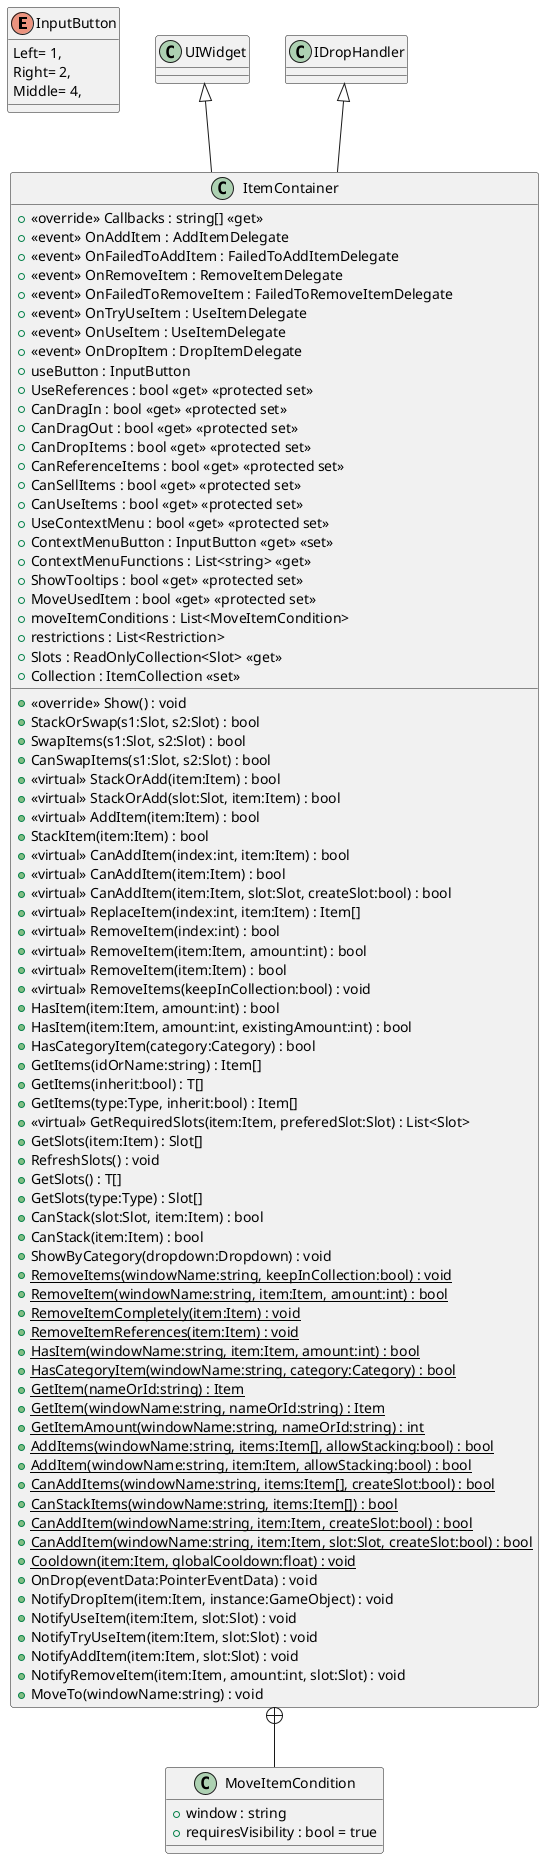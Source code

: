 @startuml
enum InputButton {
    Left= 1,
    Right= 2,
    Middle= 4,
}
class ItemContainer {
    + <<override>> Callbacks : string[] <<get>>
    +  <<event>> OnAddItem : AddItemDelegate 
    +  <<event>> OnFailedToAddItem : FailedToAddItemDelegate 
    +  <<event>> OnRemoveItem : RemoveItemDelegate 
    +  <<event>> OnFailedToRemoveItem : FailedToRemoveItemDelegate 
    +  <<event>> OnTryUseItem : UseItemDelegate 
    +  <<event>> OnUseItem : UseItemDelegate 
    +  <<event>> OnDropItem : DropItemDelegate 
    + useButton : InputButton
    + UseReferences : bool <<get>> <<protected set>>
    + CanDragIn : bool <<get>> <<protected set>>
    + CanDragOut : bool <<get>> <<protected set>>
    + CanDropItems : bool <<get>> <<protected set>>
    + CanReferenceItems : bool <<get>> <<protected set>>
    + CanSellItems : bool <<get>> <<protected set>>
    + CanUseItems : bool <<get>> <<protected set>>
    + UseContextMenu : bool <<get>> <<protected set>>
    + ContextMenuButton : InputButton <<get>> <<set>>
    + ContextMenuFunctions : List<string> <<get>>
    + ShowTooltips : bool <<get>> <<protected set>>
    + MoveUsedItem : bool <<get>> <<protected set>>
    + moveItemConditions : List<MoveItemCondition>
    + restrictions : List<Restriction>
    + Slots : ReadOnlyCollection<Slot> <<get>>
    + Collection : ItemCollection <<set>>
    + <<override>> Show() : void
    + StackOrSwap(s1:Slot, s2:Slot) : bool
    + SwapItems(s1:Slot, s2:Slot) : bool
    + CanSwapItems(s1:Slot, s2:Slot) : bool
    + <<virtual>> StackOrAdd(item:Item) : bool
    + <<virtual>> StackOrAdd(slot:Slot, item:Item) : bool
    + <<virtual>> AddItem(item:Item) : bool
    + StackItem(item:Item) : bool
    + <<virtual>> CanAddItem(index:int, item:Item) : bool
    + <<virtual>> CanAddItem(item:Item) : bool
    + <<virtual>> CanAddItem(item:Item, slot:Slot, createSlot:bool) : bool
    + <<virtual>> ReplaceItem(index:int, item:Item) : Item[]
    + <<virtual>> RemoveItem(index:int) : bool
    + <<virtual>> RemoveItem(item:Item, amount:int) : bool
    + <<virtual>> RemoveItem(item:Item) : bool
    + <<virtual>> RemoveItems(keepInCollection:bool) : void
    + HasItem(item:Item, amount:int) : bool
    + HasItem(item:Item, amount:int, existingAmount:int) : bool
    + HasCategoryItem(category:Category) : bool
    + GetItems(idOrName:string) : Item[]
    + GetItems(inherit:bool) : T[]
    + GetItems(type:Type, inherit:bool) : Item[]
    + <<virtual>> GetRequiredSlots(item:Item, preferedSlot:Slot) : List<Slot>
    + GetSlots(item:Item) : Slot[]
    + RefreshSlots() : void
    + GetSlots() : T[]
    + GetSlots(type:Type) : Slot[]
    + CanStack(slot:Slot, item:Item) : bool
    + CanStack(item:Item) : bool
    + ShowByCategory(dropdown:Dropdown) : void
    + {static} RemoveItems(windowName:string, keepInCollection:bool) : void
    + {static} RemoveItem(windowName:string, item:Item, amount:int) : bool
    + {static} RemoveItemCompletely(item:Item) : void
    + {static} RemoveItemReferences(item:Item) : void
    + {static} HasItem(windowName:string, item:Item, amount:int) : bool
    + {static} HasCategoryItem(windowName:string, category:Category) : bool
    + {static} GetItem(nameOrId:string) : Item
    + {static} GetItem(windowName:string, nameOrId:string) : Item
    + {static} GetItemAmount(windowName:string, nameOrId:string) : int
    + {static} AddItems(windowName:string, items:Item[], allowStacking:bool) : bool
    + {static} AddItem(windowName:string, item:Item, allowStacking:bool) : bool
    + {static} CanAddItems(windowName:string, items:Item[], createSlot:bool) : bool
    + {static} CanStackItems(windowName:string, items:Item[]) : bool
    + {static} CanAddItem(windowName:string, item:Item, createSlot:bool) : bool
    + {static} CanAddItem(windowName:string, item:Item, slot:Slot, createSlot:bool) : bool
    + {static} Cooldown(item:Item, globalCooldown:float) : void
    + OnDrop(eventData:PointerEventData) : void
    + NotifyDropItem(item:Item, instance:GameObject) : void
    + NotifyUseItem(item:Item, slot:Slot) : void
    + NotifyTryUseItem(item:Item, slot:Slot) : void
    + NotifyAddItem(item:Item, slot:Slot) : void
    + NotifyRemoveItem(item:Item, amount:int, slot:Slot) : void
    + MoveTo(windowName:string) : void
}
class MoveItemCondition {
    + window : string
    + requiresVisibility : bool = true
}
UIWidget <|-- ItemContainer
IDropHandler <|-- ItemContainer
ItemContainer +-- MoveItemCondition
@enduml
